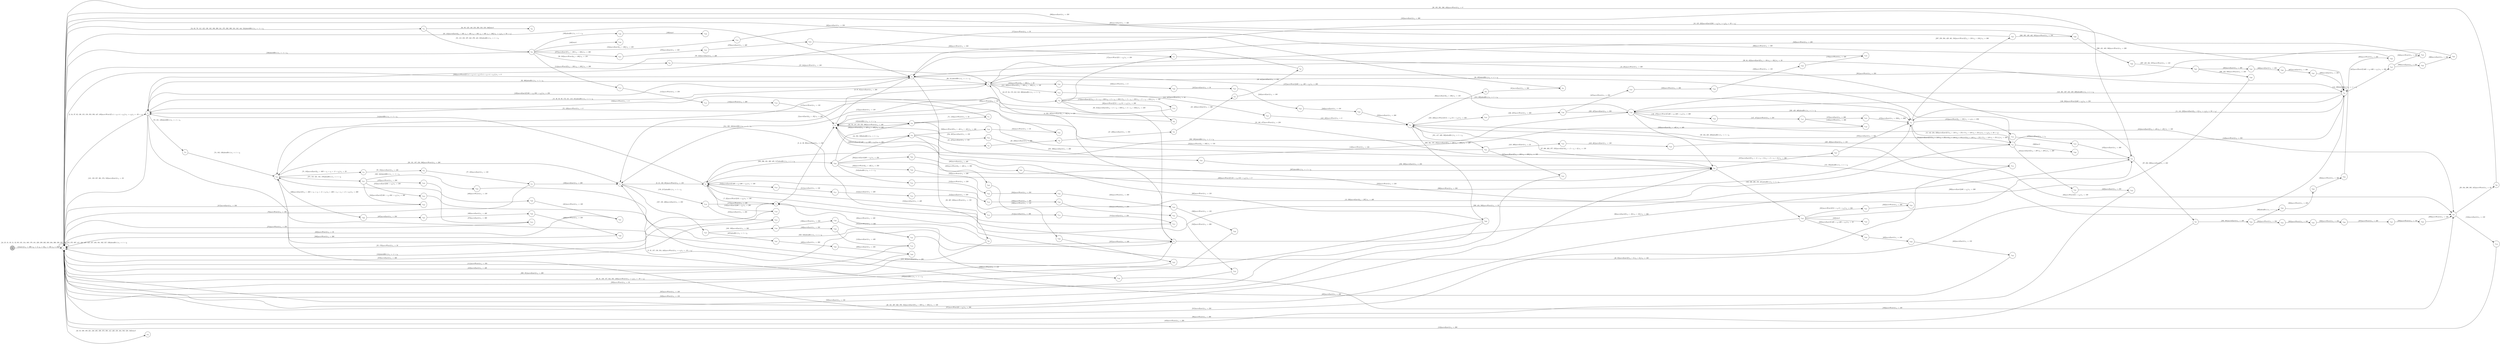 digraph EFSM{
  graph [rankdir="LR", fontname="Latin Modern Math"];
  node [color="black", fillcolor="white", shape="circle", style="filled", fontname="Latin Modern Math"];
  edge [fontname="Latin Modern Math"];

  s0[fillcolor="gray", label=<s<sub>0</sub>>];
  s1[label=<s<sub>1</sub>>];
  s2[label=<s<sub>2</sub>>];
  s3[label=<s<sub>3</sub>>];
  s4[label=<s<sub>4</sub>>];
  s5[label=<s<sub>5</sub>>];
  s6[label=<s<sub>6</sub>>];
  s7[label=<s<sub>7</sub>>];
  s8[label=<s<sub>8</sub>>];
  s9[label=<s<sub>9</sub>>];
  s10[label=<s<sub>10</sub>>];
  s11[label=<s<sub>11</sub>>];
  s12[label=<s<sub>12</sub>>];
  s16[label=<s<sub>16</sub>>];
  s17[label=<s<sub>17</sub>>];
  s18[label=<s<sub>18</sub>>];
  s19[label=<s<sub>19</sub>>];
  s26[label=<s<sub>26</sub>>];
  s27[label=<s<sub>27</sub>>];
  s28[label=<s<sub>28</sub>>];
  s29[label=<s<sub>29</sub>>];
  s32[label=<s<sub>32</sub>>];
  s42[label=<s<sub>42</sub>>];
  s44[label=<s<sub>44</sub>>];
  s45[label=<s<sub>45</sub>>];
  s46[label=<s<sub>46</sub>>];
  s47[label=<s<sub>47</sub>>];
  s48[label=<s<sub>48</sub>>];
  s49[label=<s<sub>49</sub>>];
  s54[label=<s<sub>54</sub>>];
  s55[label=<s<sub>55</sub>>];
  s56[label=<s<sub>56</sub>>];
  s60[label=<s<sub>60</sub>>];
  s61[label=<s<sub>61</sub>>];
  s64[label=<s<sub>64</sub>>];
  s68[label=<s<sub>68</sub>>];
  s71[label=<s<sub>71</sub>>];
  s73[label=<s<sub>73</sub>>];
  s75[label=<s<sub>75</sub>>];
  s76[label=<s<sub>76</sub>>];
  s77[label=<s<sub>77</sub>>];
  s88[label=<s<sub>88</sub>>];
  s97[label=<s<sub>97</sub>>];
  s107[label=<s<sub>107</sub>>];
  s108[label=<s<sub>108</sub>>];
  s109[label=<s<sub>109</sub>>];
  s110[label=<s<sub>110</sub>>];
  s114[label=<s<sub>114</sub>>];
  s115[label=<s<sub>115</sub>>];
  s116[label=<s<sub>116</sub>>];
  s126[label=<s<sub>126</sub>>];
  s133[label=<s<sub>133</sub>>];
  s146[label=<s<sub>146</sub>>];
  s147[label=<s<sub>147</sub>>];
  s148[label=<s<sub>148</sub>>];
  s152[label=<s<sub>152</sub>>];
  s162[label=<s<sub>162</sub>>];
  s163[label=<s<sub>163</sub>>];
  s165[label=<s<sub>165</sub>>];
  s166[label=<s<sub>166</sub>>];
  s167[label=<s<sub>167</sub>>];
  s168[label=<s<sub>168</sub>>];
  s169[label=<s<sub>169</sub>>];
  s170[label=<s<sub>170</sub>>];
  s174[label=<s<sub>174</sub>>];
  s176[label=<s<sub>176</sub>>];
  s184[label=<s<sub>184</sub>>];
  s190[label=<s<sub>190</sub>>];
  s191[label=<s<sub>191</sub>>];
  s192[label=<s<sub>192</sub>>];
  s198[label=<s<sub>198</sub>>];
  s199[label=<s<sub>199</sub>>];
  s203[label=<s<sub>203</sub>>];
  s204[label=<s<sub>204</sub>>];
  s205[label=<s<sub>205</sub>>];
  s207[label=<s<sub>207</sub>>];
  s214[label=<s<sub>214</sub>>];
  s218[label=<s<sub>218</sub>>];
  s231[label=<s<sub>231</sub>>];
  s232[label=<s<sub>232</sub>>];
  s235[label=<s<sub>235</sub>>];
  s236[label=<s<sub>236</sub>>];
  s237[label=<s<sub>237</sub>>];
  s245[label=<s<sub>245</sub>>];
  s246[label=<s<sub>246</sub>>];
  s247[label=<s<sub>247</sub>>];
  s248[label=<s<sub>248</sub>>];
  s249[label=<s<sub>249</sub>>];
  s251[label=<s<sub>251</sub>>];
  s254[label=<s<sub>254</sub>>];
  s255[label=<s<sub>255</sub>>];
  s257[label=<s<sub>257</sub>>];
  s260[label=<s<sub>260</sub>>];
  s269[label=<s<sub>269</sub>>];
  s271[label=<s<sub>271</sub>>];
  s272[label=<s<sub>272</sub>>];
  s273[label=<s<sub>273</sub>>];
  s277[label=<s<sub>277</sub>>];
  s278[label=<s<sub>278</sub>>];
  s279[label=<s<sub>279</sub>>];
  s283[label=<s<sub>283</sub>>];
  s284[label=<s<sub>284</sub>>];
  s285[label=<s<sub>285</sub>>];
  s286[label=<s<sub>286</sub>>];
  s287[label=<s<sub>287</sub>>];
  s288[label=<s<sub>288</sub>>];
  s302[label=<s<sub>302</sub>>];
  s303[label=<s<sub>303</sub>>];
  s304[label=<s<sub>304</sub>>];
  s305[label=<s<sub>305</sub>>];
  s316[label=<s<sub>316</sub>>];
  s322[label=<s<sub>322</sub>>];
  s326[label=<s<sub>326</sub>>];
  s332[label=<s<sub>332</sub>>];
  s333[label=<s<sub>333</sub>>];
  s334[label=<s<sub>334</sub>>];
  s335[label=<s<sub>335</sub>>];
  s336[label=<s<sub>336</sub>>];
  s347[label=<s<sub>347</sub>>];
  s348[label=<s<sub>348</sub>>];
  s389[label=<s<sub>389</sub>>];
  s390[label=<s<sub>390</sub>>];
  s396[label=<s<sub>396</sub>>];
  s397[label=<s<sub>397</sub>>];
  s398[label=<s<sub>398</sub>>];
  s402[label=<s<sub>402</sub>>];
  s403[label=<s<sub>403</sub>>];
  s404[label=<s<sub>404</sub>>];
  s407[label=<s<sub>407</sub>>];
  s408[label=<s<sub>408</sub>>];
  s409[label=<s<sub>409</sub>>];
  s414[label=<s<sub>414</sub>>];
  s415[label=<s<sub>415</sub>>];
  s418[label=<s<sub>418</sub>>];
  s419[label=<s<sub>419</sub>>];
  s421[label=<s<sub>421</sub>>];
  s422[label=<s<sub>422</sub>>];
  s446[label=<s<sub>446</sub>>];
  s465[label=<s<sub>465</sub>>];
  s466[label=<s<sub>466</sub>>];
  s467[label=<s<sub>467</sub>>];
  s472[label=<s<sub>472</sub>>];
  s474[label=<s<sub>474</sub>>];
  s475[label=<s<sub>475</sub>>];
  s479[label=<s<sub>479</sub>>];
  s480[label=<s<sub>480</sub>>];
  s481[label=<s<sub>481</sub>>];
  s496[label=<s<sub>496</sub>>];
  s497[label=<s<sub>497</sub>>];
  s498[label=<s<sub>498</sub>>];
  s499[label=<s<sub>499</sub>>];
  s510[label=<s<sub>510</sub>>];
  s511[label=<s<sub>511</sub>>];
  s512[label=<s<sub>512</sub>>];
  s513[label=<s<sub>513</sub>>];
  s514[label=<s<sub>514</sub>>];
  s515[label=<s<sub>515</sub>>];
  s518[label=<s<sub>518</sub>>];
  s519[label=<s<sub>519</sub>>];
  s520[label=<s<sub>520</sub>>];
  s521[label=<s<sub>521</sub>>];
  s522[label=<s<sub>522</sub>>];
  s530[label=<s<sub>530</sub>>];
  s531[label=<s<sub>531</sub>>];
  s537[label=<s<sub>537</sub>>];

  s0->s1[label=<<i> [1]start:2/o<sub>1</sub> := 200, o<sub>2</sub> := 3, o<sub>3</sub> := 0&#91;r<sub>3</sub> := 150, r<sub>2</sub> := 250&#93;</i>>];
  s4->s5[label=<<i> [5]moveEast:0&#91;r<sub>3</sub> &gt; -50&#93;/o<sub>1</sub> := 200</i>>];
  s6->s7[label=<<i> [7, 22]moveWest:0&#91;101 &gt; r<sub>3</sub>&#93;/o<sub>1</sub> := 100</i>>];
  s9->s10[label=<<i> [10, 125, 222]moveEast:0&#91;301 &gt; r<sub>2</sub>&#93;/o<sub>1</sub> := r<sub>2</sub>&#91;r<sub>2</sub> := 50 + r<sub>2</sub>&#93;</i>>];
  s10->s11[label=<<i> [11, 141, 223]moveEast:0&#91;r<sub>3</sub> &gt; 0&#93;/o<sub>1</sub> := r<sub>2</sub>&#91;r<sub>2</sub> := 50 + r<sub>2</sub>&#93;</i>>];
  s12->s6[label=<<i> [13, 330]moveEast:0&#91;r<sub>2</sub> &gt; 297&#93;/o<sub>1</sub> := 400</i>>];
  s6->s2[label=<<i> [14]shieldHit:1/o<sub>1</sub> := -1 + i<sub>0</sub></i>>];
  s16->s17[label=<<i> [17]moveWest:0&#91;51 &gt; r<sub>3</sub>&#93;/o<sub>1</sub> := 350</i>>];
  s17->s18[label=<<i> [18, 281]moveWest:0/o<sub>1</sub> := 300</i>>];
  s5->s6[label=<<i> [6, 21, 132, 381]moveWest:0/o<sub>1</sub> := 150</i>>];
  s7->s1[label=<<i> [23, 178]moveWest:0/o<sub>1</sub> := 50</i>>];
  s27->s28[label=<<i> [28]moveWest:0&#91;51 &gt; r<sub>3</sub>&#93;/o<sub>1</sub> := 100</i>>];
  s10->s7[label=<<i> [40, 85]moveEast:0&#91;!(r<sub>3</sub> &gt; 0&or;r<sub>3</sub> &gt; 0)&#93;/o<sub>1</sub> := 100</i>>];
  s42->s8[label=<<i> [43]shieldHit:1/o<sub>1</sub> := -1 + i<sub>0</sub></i>>];
  s44->s45[label=<<i> [45, 437]moveEast:0/o<sub>1</sub> := 150</i>>];
  s45->s46[label=<<i> [46, 438]moveEast:0/o<sub>1</sub> := 200</i>>];
  s46->s47[label=<<i> [47, 439]moveEast:0/o<sub>1</sub> := 250</i>>];
  s47->s48[label=<<i> [48, 440]moveEast:0/o<sub>1</sub> := 300</i>>];
  s48->s49[label=<<i> [49, 441]moveEast:0/o<sub>1</sub> := 350</i>>];
  s49->s1[label=<<i> [50, 442]moveEast:0/o<sub>1</sub> := 400</i>>];
  s55->s56[label=<<i> [56, 243]moveWest:0&#91;r<sub>3</sub> &gt; 100&#93;/o<sub>1</sub> := 150</i>>];
  s56->s4[label=<<i> [57, 244]moveWest:0/o<sub>1</sub> := 100</i>>];
  s4->s12[label=<<i> [58, 325]shieldHit:1/o<sub>1</sub> := -1 + i<sub>0</sub></i>>];
  s27->s60[label=<<i> [60]moveEast:0&#91;r<sub>3</sub> &gt; 100&#93;/o<sub>1</sub> := 150</i>>];
  s60->s61[label=<<i> [61]moveEast:0/o<sub>1</sub> := 200</i>>];
  s61->s1[label=<<i> [62]moveEast:0/o<sub>1</sub> := 250</i>>];
  s1->s9[label=<<i> [65, 124]moveEast:0&#91;r<sub>3</sub> &gt; 100, r<sub>3</sub> &gt; 100, r<sub>3</sub> &gt; 100, r<sub>3</sub> &gt; 100, r<sub>3</sub> &gt; 100&#93;/o<sub>1</sub> := r<sub>2</sub>&#91;r<sub>2</sub> := 50 + r<sub>2</sub>&#93;</i>>];
  s9->s4[label=<<i> [66, 311]shieldHit:1/o<sub>1</sub> := -1 + i<sub>0</sub></i>>];
  s16->s68[label=<<i> [68]moveWest:0&#91;!(51 &gt; r<sub>3</sub>&or;51 &gt; r<sub>3</sub>)&#93;/o<sub>1</sub> := 200</i>>];
  s68->s8[label=<<i> [69]moveWest:0/o<sub>1</sub> := 150</i>>];
  s42->s71[label=<<i> [71, 119]moveWest:0/o<sub>1</sub> := 50</i>>];
  s71->s2[label=<<i> [72, 120]moveWest:0/o<sub>1</sub> := 0</i>>];
  s19->s75[label=<<i> [75, 103]moveEast:0&#91;r<sub>2</sub> &gt; -603 + r<sub>3</sub> &times; r<sub>2</sub> + -2 &times; r<sub>3</sub>&#93;/o<sub>1</sub> := 50</i>>];
  s75->s76[label=<<i> [76, 104]moveEast:0/o<sub>1</sub> := 100</i>>];
  s76->s77[label=<<i> [77, 105]moveEast:0/o<sub>1</sub> := 150</i>>];
  s77->s1[label=<<i> [78]moveWest:0/o<sub>1</sub> := 100</i>>];
  s4->s10[label=<<i> [39, 84, 452]moveEast:0&#91;!(r<sub>3</sub> &gt; -50&or;r<sub>3</sub> &gt; -50)&#93;/o<sub>1</sub> := 50</i>>];
  s7->s8[label=<<i> [8, 41, 86, 90]moveEast:0/o<sub>1</sub> := 150</i>>];
  s8->s9[label=<<i> [9, 87, 91]moveEast:0/o<sub>1</sub> := 200</i>>];
  s88->s7[label=<<i> [89]moveWest:0/o<sub>1</sub> := 100</i>>];
  s9->s2[label=<<i> [92, 360]alienHit:1/o<sub>1</sub> := 1 + i<sub>0</sub></i>>];
  s2->s4[label=<<i> [15, 38, 83, 93, 172, 211, 413, 451]alienHit:1/o<sub>1</sub> := 1 + i<sub>0</sub></i>>];
  s16->s3[label=<<i> [95, 313]moveEast:0&#91;!(r<sub>2</sub> + 2 &times; r<sub>3</sub> &gt; 650&or;r<sub>2</sub> + 2 &times; r<sub>3</sub> &gt; 650)&#93;/o<sub>1</sub> := 250</i>>];
  s3->s18[label=<<i> [96]moveEast:0&#91;!(r<sub>3</sub> &gt; -50&or;r<sub>3</sub> &gt; -50)&#93;/o<sub>1</sub> := 300</i>>];
  s97->s1[label=<<i> [98]moveWest:0/o<sub>1</sub> := 300</i>>];
  s2->s73[label=<<i> [73, 101, 129]shieldHit:1/o<sub>1</sub> := -1 + i<sub>0</sub></i>>];
  s73->s19[label=<<i> [74, 102, 130]alienHit:1/o<sub>1</sub> := 1 + i<sub>0</sub></i>>];
  s77->s5[label=<<i> [106]moveEast:0/o<sub>1</sub> := 200</i>>];
  s107->s108[label=<<i> [108, 189]moveEast:0/o<sub>1</sub> := 300</i>>];
  s108->s109[label=<<i> [109]moveEast:0/o<sub>1</sub> := 350</i>>];
  s109->s110[label=<<i> [110]moveEast:0/o<sub>1</sub> := 400</i>>];
  s110->s1[label=<<i> [111]moveWest:0/o<sub>1</sub> := 350</i>>];
  s55->s114[label=<<i> [114]moveWest:0&#91;!(r<sub>3</sub> &gt; 100&or;r<sub>3</sub> &gt; 100)&#93;/o<sub>1</sub> := 300</i>>];
  s114->s115[label=<<i> [115]moveWest:0/o<sub>1</sub> := 250</i>>];
  s115->s116[label=<<i> [116]moveWest:0/o<sub>1</sub> := 200</i>>];
  s116->s8[label=<<i> [117]moveWest:0/o<sub>1</sub> := 150</i>>];
  s10->s126[label=<<i> [126, 294]moveWest:0&#91;400 &gt; r<sub>2</sub>&#93;/o<sub>1</sub> := 250</i>>];
  s126->s9[label=<<i> [127]moveWest:0&#91;400 &gt; r<sub>2</sub>, 400 &gt; r<sub>2</sub>&#93;/o<sub>1</sub> := 200</i>>];
  s9->s2[label=<<i> [128]moveEast:0&#91;!(301 &gt; r<sub>2</sub>&or;301 &gt; r<sub>2</sub>)&#93;/o<sub>1</sub> := 250</i>>];
  s6->s133[label=<<i> [133]moveEast:0&#91;400 &gt; r<sub>2</sub>&#93;/o<sub>1</sub> := 200</i>>];
  s133->s1[label=<<i> [134]shieldHit:1/o<sub>1</sub> := -1 + i<sub>0</sub></i>>];
  s2->s3[label=<<i> [3, 35, 137, 156, 354, 448]moveWest:0/o<sub>1</sub> := r<sub>3</sub>&#91;r<sub>3</sub> := -50 + r<sub>3</sub>&#93;</i>>];
  s12->s10[label=<<i> [143]moveWest:0/o<sub>1</sub> := 350</i>>];
  s10->s10[label=<<i> [144, 200]shieldHit:1/o<sub>1</sub> := -1 + i<sub>0</sub></i>>];
  s126->s146[label=<<i> [146, 470]moveWest:0&#91;!(400 &gt; r<sub>2</sub>&or;400 &gt; r<sub>2</sub>)&#93;/o<sub>1</sub> := 300</i>>];
  s146->s147[label=<<i> [147, 471]moveWest:0/o<sub>1</sub> := 250</i>>];
  s147->s148[label=<<i> [148]moveWest:0/o<sub>1</sub> := 200</i>>];
  s148->s8[label=<<i> [149]moveWest:0/o<sub>1</sub> := 150</i>>];
  s28->s152[label=<<i> [152]moveEast:0/o<sub>1</sub> := 150</i>>];
  s152->s1[label=<<i> [153]moveEast:0/o<sub>1</sub> := 200</i>>];
  s3->s1[label=<<i> [36, 81, 138, 157, 344, 355, 449]moveWest:0/o<sub>1</sub> := r<sub>3</sub>&#91;r<sub>3</sub> := -50 + r<sub>3</sub>&#93;</i>>];
  s162->s163[label=<<i> [163]win:0</i>>];
  s27->s165[label=<<i> [165, 226]moveWest:0&#91;!(51 &gt; r<sub>3</sub>&or;51 &gt; r<sub>3</sub>)&#93;/o<sub>1</sub> := 350</i>>];
  s165->s166[label=<<i> [166, 227]moveWest:0/o<sub>1</sub> := 300</i>>];
  s166->s167[label=<<i> [167]moveWest:0/o<sub>1</sub> := 250</i>>];
  s167->s168[label=<<i> [168]moveWest:0/o<sub>1</sub> := 200</i>>];
  s168->s169[label=<<i> [169]moveWest:0/o<sub>1</sub> := 150</i>>];
  s169->s170[label=<<i> [170]moveWest:0/o<sub>1</sub> := 100</i>>];
  s170->s2[label=<<i> [171]moveWest:0/o<sub>1</sub> := 50</i>>];
  s4->s16[label=<<i> [16, 67, 94, 173, 212, 312, 392]alienHit:1/o<sub>1</sub> := 1 + i<sub>0</sub></i>>];
  s16->s174[label=<<i> [174]moveEast:0&#91;!(!(r<sub>2</sub> + 2 &times; r<sub>3</sub> &gt; 650&or;r<sub>2</sub> + 2 &times; r<sub>3</sub> &gt; 650)&or;!(r<sub>2</sub> + 2 &times; r<sub>3</sub> &gt; 650&or;r<sub>2</sub> + 2 &times; r<sub>3</sub> &gt; 650))&#93;/o<sub>1</sub> := 100</i>>];
  s174->s5[label=<<i> [175]moveEast:0/o<sub>1</sub> := 150</i>>];
  s5->s176[label=<<i> [176, 217]alienHit:1/o<sub>1</sub> := 1 + i<sub>0</sub></i>>];
  s176->s7[label=<<i> [177]moveWest:0/o<sub>1</sub> := 100</i>>];
  s55->s184[label=<<i> [184]moveEast:0&#91;r<sub>3</sub> &gt; 100&#93;/o<sub>1</sub> := 250</i>>];
  s184->s18[label=<<i> [185]moveEast:0/o<sub>1</sub> := 300</i>>];
  s18->s19[label=<<i> [19, 186, 477]moveWest:0/o<sub>1</sub> := 250</i>>];
  s5->s107[label=<<i> [107, 188, 406]moveEast:0/o<sub>1</sub> := 250</i>>];
  s108->s190[label=<<i> [190]moveWest:0/o<sub>1</sub> := 250</i>>];
  s190->s191[label=<<i> [191]moveWest:0/o<sub>1</sub> := 200</i>>];
  s191->s192[label=<<i> [192]moveWest:0/o<sub>1</sub> := 150</i>>];
  s192->s28[label=<<i> [193]moveWest:0/o<sub>1</sub> := 100</i>>];
  s55->s198[label=<<i> [198]alienHit:1/o<sub>1</sub> := 1 + i<sub>0</sub></i>>];
  s198->s199[label=<<i> [199]win:0</i>>];
  s126->s6[label=<<i> [202, 295]shieldHit:1/o<sub>1</sub> := -1 + i<sub>0</sub></i>>];
  s203->s204[label=<<i> [204]moveEast:0&#91;400 &gt; r<sub>2</sub>&#93;/o<sub>1</sub> := 350</i>>];
  s204->s205[label=<<i> [205]moveEast:0/o<sub>1</sub> := 400</i>>];
  s205->s11[label=<<i> [206]moveWest:0/o<sub>1</sub> := 350</i>>];
  s207->s1[label=<<i> [208]moveEast:0/o<sub>1</sub> := 350</i>>];
  s16->s11[label=<<i> [213, 393]alienHit:1/o<sub>1</sub> := 1 + i<sub>0</sub></i>>];
  s11->s214[label=<<i> [214]moveEast:0&#91;!(!(!(r<sub>3</sub> &gt; 148&or;r<sub>2</sub> &gt; 251)&or;!(r<sub>3</sub> &gt; 148&or;r<sub>2</sub> &gt; 251))&or;!(!(r<sub>3</sub> &gt; 148&or;r<sub>2</sub> &gt; 251)&or;!(r<sub>3</sub> &gt; 148&or;r<sub>2</sub> &gt; 251)))&#93;/o<sub>1</sub> := 200</i>>];
  s214->s19[label=<<i> [215]moveEast:0/o<sub>1</sub> := 250</i>>];
  s176->s218[label=<<i> [218]moveEast:0/o<sub>1</sub> := 250</i>>];
  s218->s1[label=<<i> [219]moveEast:0/o<sub>1</sub> := 300</i>>];
  s11->s12[label=<<i> [12, 142, 224, 329]moveEast:0&#91;!(!(r<sub>3</sub> &gt; 148&or;r<sub>2</sub> &gt; 251)&or;!(r<sub>3</sub> &gt; 148&or;r<sub>2</sub> &gt; 251))&#93;/o<sub>1</sub> := r<sub>2</sub>&#91;r<sub>2</sub> := 50 + r<sub>2</sub>&#93;</i>>];
  s166->s126[label=<<i> [228, 427]moveEast:0/o<sub>1</sub> := 350</i>>];
  s126->s26[label=<<i> [229]moveEast:0&#91;r<sub>3</sub> &gt; -49&#93;/o<sub>1</sub> := 400</i>>];
  s162->s231[label=<<i> [231]moveWest:0&#91;!(0 &gt; r<sub>3</sub>&or;0 &gt; r<sub>3</sub>)&#93;/o<sub>1</sub> := 350</i>>];
  s231->s232[label=<<i> [232]moveWest:0/o<sub>1</sub> := 300</i>>];
  s232->s8[label=<<i> [233]moveWest:0/o<sub>1</sub> := 250</i>>];
  s44->s235[label=<<i> [235]moveWest:0&#91;r<sub>3</sub> &gt; -49&#93;/o<sub>1</sub> := 200</i>>];
  s235->s236[label=<<i> [236]moveWest:0/o<sub>1</sub> := 150</i>>];
  s236->s237[label=<<i> [237]moveWest:0/o<sub>1</sub> := 100</i>>];
  s237->s1[label=<<i> [238]moveWest:0/o<sub>1</sub> := 50</i>>];
  s4->s245[label=<<i> [245]moveWest:0&#91;r<sub>3</sub> &gt; 100&#93;/o<sub>1</sub> := 50</i>>];
  s245->s246[label=<<i> [246]moveWest:0/o<sub>1</sub> := 0</i>>];
  s246->s247[label=<<i> [247]moveEast:0/o<sub>1</sub> := 50</i>>];
  s247->s248[label=<<i> [248]moveEast:0/o<sub>1</sub> := 100</i>>];
  s248->s249[label=<<i> [249]moveEast:0/o<sub>1</sub> := 150</i>>];
  s249->s27[label=<<i> [250]moveEast:0/o<sub>1</sub> := 200</i>>];
  s251->s8[label=<<i> [252]moveWest:0&#91;r<sub>3</sub> &gt; 100&#93;/o<sub>1</sub> := 150</i>>];
  s8->s42[label=<<i> [42, 70, 118, 150, 253, 366]moveWest:0/o<sub>1</sub> := 100</i>>];
  s42->s254[label=<<i> [254, 367]moveEast:0/o<sub>1</sub> := 150</i>>];
  s254->s255[label=<<i> [255, 368]moveEast:0/o<sub>1</sub> := 200</i>>];
  s255->s26[label=<<i> [256, 369]moveEast:0/o<sub>1</sub> := 250</i>>];
  s26->s257[label=<<i> [257]moveEast:0&#91;!(r<sub>2</sub> + -2 &times; r<sub>3</sub> &gt; 0&or;r<sub>2</sub> + -2 &times; r<sub>3</sub> &gt; 0)&#93;/o<sub>1</sub> := 300</i>>];
  s257->s11[label=<<i> [258]moveEast:0/o<sub>1</sub> := 350</i>>];
  s207->s260[label=<<i> [260, 395, 430, 462, 505]moveWest:0/o<sub>1</sub> := 250</i>>];
  s260->s1[label=<<i> [261]moveEast:0/o<sub>1</sub> := 300</i>>];
  s269->s19[label=<<i> [270]shieldHit:1/o<sub>1</sub> := -1 + i<sub>0</sub></i>>];
  s271->s272[label=<<i> [272]moveEast:0&#91;301 &gt; r<sub>2</sub>&#93;/o<sub>1</sub> := 250</i>>];
  s272->s273[label=<<i> [273]moveEast:0/o<sub>1</sub> := 300</i>>];
  s273->s1[label=<<i> [274]moveWest:0/o<sub>1</sub> := 250</i>>];
  s55->s277[label=<<i> [277]moveEast:0&#91;!(r<sub>3</sub> &gt; 100&or;r<sub>3</sub> &gt; 100)&#93;/o<sub>1</sub> := 300</i>>];
  s277->s278[label=<<i> [278]moveEast:0/o<sub>1</sub> := 350</i>>];
  s278->s279[label=<<i> [279]moveEast:0/o<sub>1</sub> := 400</i>>];
  s279->s17[label=<<i> [280]moveWest:0/o<sub>1</sub> := 350</i>>];
  s18->s97[label=<<i> [97, 282, 300]moveEast:0/o<sub>1</sub> := 350</i>>];
  s97->s283[label=<<i> [283, 301]moveEast:0/o<sub>1</sub> := 400</i>>];
  s283->s284[label=<<i> [284]moveWest:0/o<sub>1</sub> := 350</i>>];
  s284->s285[label=<<i> [285]moveWest:0/o<sub>1</sub> := 300</i>>];
  s285->s286[label=<<i> [286]moveWest:0/o<sub>1</sub> := 250</i>>];
  s286->s287[label=<<i> [287]moveWest:0/o<sub>1</sub> := 200</i>>];
  s287->s288[label=<<i> [288]moveWest:0/o<sub>1</sub> := 150</i>>];
  s288->s28[label=<<i> [289]moveWest:0/o<sub>1</sub> := 100</i>>];
  s203->s26[label=<<i> [297]shieldHit:1/o<sub>1</sub> := -1 + i<sub>0</sub></i>>];
  s26->s162[label=<<i> [162, 230, 298, 370, 401]alienHit:1/o<sub>1</sub> := 1 + i<sub>0</sub></i>>];
  s162->s18[label=<<i> [299]moveEast:0&#91;400 &gt; r<sub>2</sub>&#93;/o<sub>1</sub> := 300</i>>];
  s283->s302[label=<<i> [302]alienHit:1/o<sub>1</sub> := 1 + i<sub>0</sub></i>>];
  s302->s303[label=<<i> [303]moveWest:0/o<sub>1</sub> := 350</i>>];
  s303->s304[label=<<i> [304]moveWest:0/o<sub>1</sub> := 300</i>>];
  s304->s305[label=<<i> [305]moveWest:0/o<sub>1</sub> := 250</i>>];
  s305->s9[label=<<i> [306]moveWest:0/o<sub>1</sub> := 200</i>>];
  s9->s88[label=<<i> [88, 307, 350]moveWest:0/o<sub>1</sub> := 150</i>>];
  s88->s1[label=<<i> [308, 351]moveEast:0/o<sub>1</sub> := 200</i>>];
  s54->s64[label=<<i> [64, 80, 123, 140, 210, 293, 310, 319, 346]lose:0</i>>];
  s3->s19[label=<<i> [314, 320, 340]shieldHit:1/o<sub>1</sub> := -1 + i<sub>0</sub></i>>];
  s271->s316[label=<<i> [316]moveEast:0&#91;!(301 &gt; r<sub>2</sub>&or;301 &gt; r<sub>2</sub>)&#93;/o<sub>1</sub> := 300</i>>];
  s316->s1[label=<<i> [317]moveEast:0/o<sub>1</sub> := 350</i>>];
  s271->s322[label=<<i> [322, 342]shieldHit:1/o<sub>1</sub> := -1 + i<sub>0</sub></i>>];
  s322->s3[label=<<i> [323, 343]alienHit:1/o<sub>1</sub> := 1 + i<sub>0</sub></i>>];
  s12->s326[label=<<i> [326]lose:0</i>>];
  s203->s332[label=<<i> [332]moveWest:0&#91;r<sub>3</sub> &gt; -49&#93;/o<sub>1</sub> := 350</i>>];
  s332->s333[label=<<i> [333]moveWest:0/o<sub>1</sub> := 300</i>>];
  s333->s334[label=<<i> [334]moveWest:0/o<sub>1</sub> := 250</i>>];
  s334->s335[label=<<i> [335]moveWest:0/o<sub>1</sub> := 200</i>>];
  s335->s336[label=<<i> [336]moveWest:0/o<sub>1</sub> := 150</i>>];
  s336->s1[label=<<i> [337]moveWest:0/o<sub>1</sub> := 100</i>>];
  s10->s347[label=<<i> [347]moveWest:0&#91;!(400 &gt; r<sub>2</sub>&or;400 &gt; r<sub>2</sub>)&#93;/o<sub>1</sub> := 300</i>>];
  s347->s348[label=<<i> [348]moveWest:0/o<sub>1</sub> := 250</i>>];
  s348->s9[label=<<i> [349]moveWest:0/o<sub>1</sub> := 200</i>>];
  s1->s2[label=<<i> [2, 34, 37, 82, 136, 155, 158, 353, 356, 447, 450]moveWest:0&#91;!(-4 &gt; r<sub>3</sub>&or;-4 &gt; r<sub>3</sub>)&#93;/o<sub>1</sub> := r<sub>3</sub>&#91;r<sub>3</sub> := -50 + r<sub>3</sub>&#93;</i>>];
  s1->s9[label=<<i> [359]moveWest:0&#91;!(!(-4 &gt; r<sub>3</sub>&or;-4 &gt; r<sub>3</sub>)&or;!(-4 &gt; r<sub>3</sub>&or;-4 &gt; r<sub>3</sub>))&#93;/o<sub>1</sub> := 0</i>>];
  s2->s1[label=<<i> [121, 159, 357, 361, 374, 533]moveEast:0/o<sub>1</sub> := 50</i>>];
  s1->s26[label=<<i> [26, 161, 267, 362, 376, 534]moveEast:0&#91;!(r<sub>3</sub> &gt; 100&or;r<sub>3</sub> &gt; 100)&#93;/o<sub>1</sub> := 100</i>>];
  s26->s27[label=<<i> [27, 268, 363, 377, 535]moveEast:0&#91;r<sub>2</sub> + -2 &times; r<sub>3</sub> &gt; 0&#93;/o<sub>1</sub> := 150</i>>];
  s269->s8[label=<<i> [365]moveWest:0/o<sub>1</sub> := 150</i>>];
  s162->s1[label=<<i> [371]moveWest:0&#91;0 &gt; r<sub>3</sub>&#93;/o<sub>1</sub> := 200</i>>];
  s27->s269[label=<<i> [269, 364, 378, 494]moveEast:0&#91;!(r<sub>3</sub> &gt; 100&or;r<sub>3</sub> &gt; 100)&#93;/o<sub>1</sub> := 200</i>>];
  s269->s19[label=<<i> [379, 495]moveEast:0/o<sub>1</sub> := 250</i>>];
  s19->s5[label=<<i> [20, 131, 187, 216, 380]moveWest:0/o<sub>1</sub> := 200</i>>];
  s203->s42[label=<<i> [383]moveWest:0&#91;!(r<sub>3</sub> &gt; -49&or;r<sub>3</sub> &gt; -49)&#93;/o<sub>1</sub> := 100</i>>];
  s42->s28[label=<<i> [151, 384]alienHit:1/o<sub>1</sub> := 1 + i<sub>0</sub></i>>];
  s28->s29[label=<<i> [29, 194, 290, 385, 455]moveWest:0/o<sub>1</sub> := 50</i>>];
  s29->s1[label=<<i> [30, 195, 291, 386, 456]moveWest:0/o<sub>1</sub> := 0</i>>];
  s347->s389[label=<<i> [389]moveEast:0/o<sub>1</sub> := 350</i>>];
  s389->s390[label=<<i> [390]moveEast:0/o<sub>1</sub> := 400</i>>];
  s390->s4[label=<<i> [391]moveWest:0/o<sub>1</sub> := 350</i>>];
  s260->s396[label=<<i> [396, 431, 463, 506]moveWest:0/o<sub>1</sub> := 200</i>>];
  s396->s397[label=<<i> [397, 432, 464, 507]moveWest:0/o<sub>1</sub> := 150</i>>];
  s397->s398[label=<<i> [398, 433, 508]moveWest:0/o<sub>1</sub> := 100</i>>];
  s6->s26[label=<<i> [400]moveWest:0&#91;!(101 &gt; r<sub>3</sub>&or;101 &gt; r<sub>3</sub>)&#93;/o<sub>1</sub> := 0</i>>];
  s162->s402[label=<<i> [402]moveEast:0&#91;!(400 &gt; r<sub>2</sub>&or;400 &gt; r<sub>2</sub>)&#93;/o<sub>1</sub> := 50</i>>];
  s402->s403[label=<<i> [403]moveEast:0/o<sub>1</sub> := 100</i>>];
  s403->s404[label=<<i> [404]moveEast:0/o<sub>1</sub> := 150</i>>];
  s404->s5[label=<<i> [405]moveEast:0/o<sub>1</sub> := 200</i>>];
  s107->s407[label=<<i> [407]alienHit:1/o<sub>1</sub> := 1 + i<sub>0</sub></i>>];
  s407->s408[label=<<i> [408]moveEast:0/o<sub>1</sub> := 300</i>>];
  s408->s409[label=<<i> [409]moveEast:0/o<sub>1</sub> := 350</i>>];
  s409->s1[label=<<i> [410]moveEast:0/o<sub>1</sub> := 400</i>>];
  s4->s414[label=<<i> [414, 486]moveWest:0&#91;!(r<sub>3</sub> &gt; 100&or;r<sub>3</sub> &gt; 100)&#93;/o<sub>1</sub> := 100</i>>];
  s414->s415[label=<<i> [415, 487]moveWest:0/o<sub>1</sub> := 50</i>>];
  s415->s27[label=<<i> [416, 488]moveWest:0/o<sub>1</sub> := 0</i>>];
  s251->s418[label=<<i> [418, 490]moveEast:0/o<sub>1</sub> := 50</i>>];
  s418->s419[label=<<i> [419, 491]moveEast:0/o<sub>1</sub> := 100</i>>];
  s419->s12[label=<<i> [420, 492]moveEast:0/o<sub>1</sub> := 150</i>>];
  s12->s421[label=<<i> [421]moveEast:0&#91;!(r<sub>2</sub> &gt; 297&or;r<sub>2</sub> &gt; 297)&#93;/o<sub>1</sub> := 200</i>>];
  s421->s422[label=<<i> [422]moveEast:0/o<sub>1</sub> := 250</i>>];
  s422->s1[label=<<i> [423]moveWest:0/o<sub>1</sub> := 200</i>>];
  s6->s203[label=<<i> [203, 296, 331, 382, 435, 517]alienHit:1/o<sub>1</sub> := 1 + i<sub>0</sub></i>>];
  s203->s44[label=<<i> [436]moveEast:0&#91;!(400 &gt; r<sub>2</sub>&or;400 &gt; r<sub>2</sub>)&#93;/o<sub>1</sub> := 100</i>>];
  s1->s54[label=<<i> [54, 63, 79, 112, 122, 139, 182, 196, 209, 241, 275, 292, 309, 318, 345, 444, 524]shieldHit:1/o<sub>1</sub> := -1 + i<sub>0</sub></i>>];
  s54->s55[label=<<i> [55, 113, 183, 197, 242, 276, 445, 525]alienHit:1/o<sub>1</sub> := 1 + i<sub>0</sub></i>>];
  s55->s446[label=<<i> [446]win:0</i>>];
  s126->s28[label=<<i> [454]moveEast:0&#91;!(r<sub>3</sub> &gt; -49&or;r<sub>3</sub> &gt; -49)&#93;/o<sub>1</sub> := 100</i>>];
  s10->s126[label=<<i> [145, 201, 327, 453, 459, 469]alienHit:1/o<sub>1</sub> := 1 + i<sub>0</sub></i>>];
  s126->s11[label=<<i> [328, 428, 460]alienHit:1/o<sub>1</sub> := 1 + i<sub>0</sub></i>>];
  s397->s465[label=<<i> [465]moveEast:0/o<sub>1</sub> := 200</i>>];
  s465->s466[label=<<i> [466]moveEast:0/o<sub>1</sub> := 250</i>>];
  s466->s467[label=<<i> [467]moveEast:0/o<sub>1</sub> := 300</i>>];
  s467->s10[label=<<i> [468]moveEast:0/o<sub>1</sub> := 350</i>>];
  s147->s472[label=<<i> [472]moveEast:0/o<sub>1</sub> := 300</i>>];
  s472->s11[label=<<i> [473]moveEast:0/o<sub>1</sub> := 350&#91;r<sub>3</sub> := 300&#93;</i>>];
  s11->s474[label=<<i> [474]moveWest:0&#91;r<sub>3</sub> &gt; 150&#93;/o<sub>1</sub> := r<sub>3</sub>&#91;r<sub>3</sub> := 250&#93;</i>>];
  s474->s475[label=<<i> [475]moveWest:0/o<sub>1</sub> := r<sub>3</sub></i>>];
  s475->s18[label=<<i> [476]moveEast:0/o<sub>1</sub> := 300</i>>];
  s19->s271[label=<<i> [271, 315, 321, 341, 478]alienHit:1/o<sub>1</sub> := 1 + i<sub>0</sub></i>>];
  s271->s479[label=<<i> [479]moveWest:0/o<sub>1</sub> := 200</i>>];
  s479->s480[label=<<i> [480]moveWest:0/o<sub>1</sub> := 150</i>>];
  s480->s481[label=<<i> [481]moveWest:0/o<sub>1</sub> := 100</i>>];
  s481->s1[label=<<i> [482]moveWest:0/o<sub>1</sub> := 50</i>>];
  s3->s4[label=<<i> [4, 324, 485]moveEast:0&#91;r<sub>3</sub> &gt; -50&#93;/o<sub>1</sub> := 150</i>>];
  s12->s27[label=<<i> [59, 164, 225, 493]alienHit:1/o<sub>1</sub> := 1 + i<sub>0</sub></i>>];
  s19->s496[label=<<i> [496]moveEast:0&#91;!(r<sub>2</sub> &gt; -603 + r<sub>3</sub> &times; r<sub>2</sub> + -2 &times; r<sub>3</sub>&or;r<sub>2</sub> &gt; -603 + r<sub>3</sub> &times; r<sub>2</sub> + -2 &times; r<sub>3</sub>)&#93;/o<sub>1</sub> := 300</i>>];
  s496->s497[label=<<i> [497]moveEast:0/o<sub>1</sub> := 350</i>>];
  s497->s498[label=<<i> [498]moveEast:0/o<sub>1</sub> := 400</i>>];
  s498->s499[label=<<i> [499]moveWest:0/o<sub>1</sub> := 350</i>>];
  s499->s1[label=<<i> [500]moveWest:0/o<sub>1</sub> := 300</i>>];
  s11->s207[label=<<i> [207, 259, 394, 429, 461, 504]moveWest:0&#91;!(r<sub>3</sub> &gt; 150&or;r<sub>3</sub> &gt; 150)&#93;/o<sub>1</sub> := 300</i>>];
  s398->s6[label=<<i> [399, 434, 509]moveWest:0/o<sub>1</sub> := 50</i>>];
  s6->s510[label=<<i> [510]moveEast:0&#91;!(400 &gt; r<sub>2</sub>&or;400 &gt; r<sub>2</sub>)&#93;/o<sub>1</sub> := 100</i>>];
  s510->s511[label=<<i> [511]moveEast:0/o<sub>1</sub> := 150</i>>];
  s511->s512[label=<<i> [512]moveEast:0/o<sub>1</sub> := 200</i>>];
  s512->s513[label=<<i> [513]moveEast:0/o<sub>1</sub> := 250</i>>];
  s513->s514[label=<<i> [514]moveEast:0/o<sub>1</sub> := 300</i>>];
  s514->s515[label=<<i> [515]moveEast:0/o<sub>1</sub> := 350</i>>];
  s515->s6[label=<<i> [516]moveEast:0/o<sub>1</sub> := 400</i>>];
  s203->s518[label=<<i> [518]alienHit:1/o<sub>1</sub> := 1 + i<sub>0</sub></i>>];
  s518->s519[label=<<i> [519]moveWest:0/o<sub>1</sub> := 350</i>>];
  s519->s520[label=<<i> [520]moveWest:0/o<sub>1</sub> := 300</i>>];
  s520->s521[label=<<i> [521]moveWest:0/o<sub>1</sub> := 250</i>>];
  s521->s522[label=<<i> [522]moveWest:0/o<sub>1</sub> := 200</i>>];
  s522->s1[label=<<i> [523]moveWest:0/o<sub>1</sub> := 150</i>>];
  s55->s1[label=<<i> [526]shieldHit:1/o<sub>1</sub> := -1 + i<sub>0</sub></i>>];
  s1->s1[label=<<i> [24, 25, 31, 33, 51, 52, 99, 135, 154, 160, 179, 181, 220, 239, 262, 263, 264, 266, 338, 352, 358, 372, 375, 387, 411, 424, 425, 443, 457, 483, 501, 502, 527, 539]alienHit:1/o<sub>1</sub> := 1 + i<sub>0</sub></i>>];
  s1->s32[label=<<i> [32, 53, 100, 180, 221, 240, 265, 339, 373, 388, 412, 426, 458, 484, 503, 528, 540]win:0</i>>];
  s8->s44[label=<<i> [44, 234, 529]alienHit:1/o<sub>1</sub> := 1 + i<sub>0</sub></i>>];
  s44->s530[label=<<i> [530]moveWest:0&#91;!(r<sub>3</sub> &gt; -49&or;r<sub>3</sub> &gt; -49)&#93;/o<sub>1</sub> := 100</i>>];
  s530->s531[label=<<i> [531]moveWest:0/o<sub>1</sub> := 50</i>>];
  s531->s2[label=<<i> [532]moveWest:0/o<sub>1</sub> := 0</i>>];
  s27->s251[label=<<i> [251, 417, 489, 536]alienHit:1/o<sub>1</sub> := 1 + i<sub>0</sub></i>>];
  s251->s537[label=<<i> [537]moveWest:0&#91;!(r<sub>3</sub> &gt; 100&or;r<sub>3</sub> &gt; 100)&#93;/o<sub>1</sub> := 100</i>>];
  s537->s1[label=<<i> [538]moveEast:0/o<sub>1</sub> := 150</i>>];
}